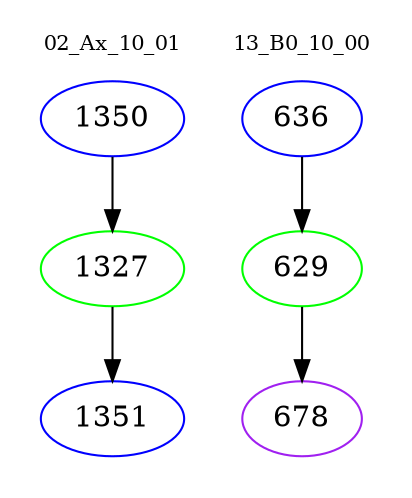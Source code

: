 digraph{
subgraph cluster_0 {
color = white
label = "02_Ax_10_01";
fontsize=10;
T0_1350 [label="1350", color="blue"]
T0_1350 -> T0_1327 [color="black"]
T0_1327 [label="1327", color="green"]
T0_1327 -> T0_1351 [color="black"]
T0_1351 [label="1351", color="blue"]
}
subgraph cluster_1 {
color = white
label = "13_B0_10_00";
fontsize=10;
T1_636 [label="636", color="blue"]
T1_636 -> T1_629 [color="black"]
T1_629 [label="629", color="green"]
T1_629 -> T1_678 [color="black"]
T1_678 [label="678", color="purple"]
}
}
